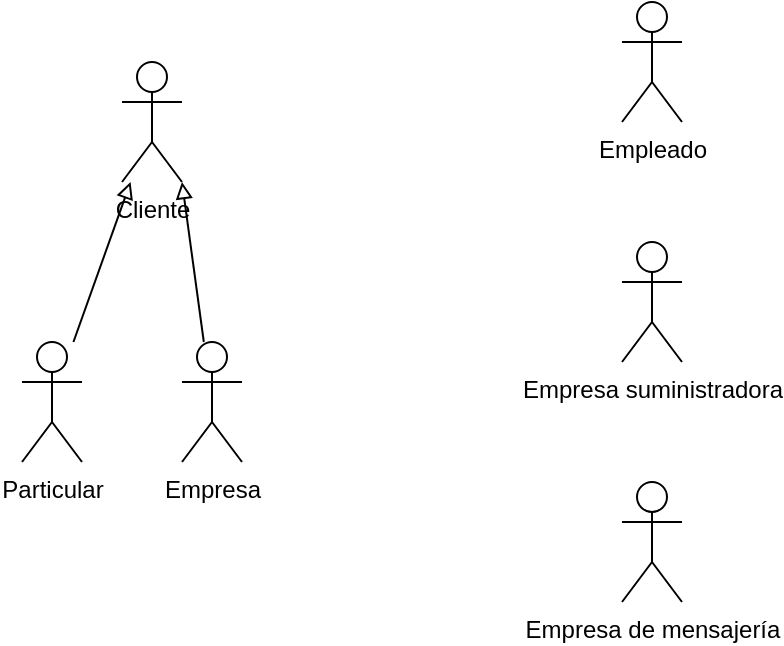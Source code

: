 <mxfile version="20.5.3" type="device" pages="3"><diagram id="Q-S22B8v9ARzJGJacGDs" name="actores"><mxGraphModel dx="898" dy="474" grid="1" gridSize="10" guides="1" tooltips="1" connect="1" arrows="1" fold="1" page="1" pageScale="1" pageWidth="827" pageHeight="1169" math="0" shadow="0"><root><mxCell id="0"/><mxCell id="1" parent="0"/><mxCell id="G8IMJFXt3ontE0E9pSvY-1" value="Cliente" style="shape=umlActor;verticalLabelPosition=bottom;verticalAlign=top;html=1;" vertex="1" parent="1"><mxGeometry x="250" y="170" width="30" height="60" as="geometry"/></mxCell><mxCell id="G8IMJFXt3ontE0E9pSvY-4" style="rounded=0;orthogonalLoop=1;jettySize=auto;html=1;endArrow=block;endFill=0;" edge="1" parent="1" source="G8IMJFXt3ontE0E9pSvY-2" target="G8IMJFXt3ontE0E9pSvY-1"><mxGeometry relative="1" as="geometry"/></mxCell><mxCell id="G8IMJFXt3ontE0E9pSvY-2" value="Particular" style="shape=umlActor;verticalLabelPosition=bottom;verticalAlign=top;html=1;" vertex="1" parent="1"><mxGeometry x="200" y="310" width="30" height="60" as="geometry"/></mxCell><mxCell id="G8IMJFXt3ontE0E9pSvY-5" style="edgeStyle=none;rounded=0;orthogonalLoop=1;jettySize=auto;html=1;entryX=1;entryY=1;entryDx=0;entryDy=0;entryPerimeter=0;endArrow=block;endFill=0;" edge="1" parent="1" source="G8IMJFXt3ontE0E9pSvY-3" target="G8IMJFXt3ontE0E9pSvY-1"><mxGeometry relative="1" as="geometry"/></mxCell><mxCell id="G8IMJFXt3ontE0E9pSvY-3" value="Empresa" style="shape=umlActor;verticalLabelPosition=bottom;verticalAlign=top;html=1;" vertex="1" parent="1"><mxGeometry x="280" y="310" width="30" height="60" as="geometry"/></mxCell><mxCell id="G8IMJFXt3ontE0E9pSvY-6" value="Empleado" style="shape=umlActor;verticalLabelPosition=bottom;verticalAlign=top;html=1;" vertex="1" parent="1"><mxGeometry x="500" y="140" width="30" height="60" as="geometry"/></mxCell><mxCell id="G8IMJFXt3ontE0E9pSvY-7" value="Empresa suministradora" style="shape=umlActor;verticalLabelPosition=bottom;verticalAlign=top;html=1;" vertex="1" parent="1"><mxGeometry x="500" y="260" width="30" height="60" as="geometry"/></mxCell><mxCell id="G8IMJFXt3ontE0E9pSvY-8" value="Empresa de mensajería" style="shape=umlActor;verticalLabelPosition=bottom;verticalAlign=top;html=1;" vertex="1" parent="1"><mxGeometry x="500" y="380" width="30" height="60" as="geometry"/></mxCell></root></mxGraphModel></diagram><diagram name="casos uso" id="AKfbSPYSNFrIxE8T9qA9"><mxGraphModel dx="898" dy="474" grid="1" gridSize="10" guides="1" tooltips="1" connect="1" arrows="1" fold="1" page="1" pageScale="1" pageWidth="827" pageHeight="1169" math="0" shadow="0"><root><mxCell id="sQcB64G2nIOY07C2rTde-0"/><mxCell id="sQcB64G2nIOY07C2rTde-1" parent="sQcB64G2nIOY07C2rTde-0"/><mxCell id="sQcB64G2nIOY07C2rTde-2" value="Cliente" style="shape=umlActor;verticalLabelPosition=bottom;verticalAlign=top;html=1;" vertex="1" parent="sQcB64G2nIOY07C2rTde-1"><mxGeometry x="81" y="140" width="30" height="60" as="geometry"/></mxCell><mxCell id="sQcB64G2nIOY07C2rTde-3" style="rounded=0;orthogonalLoop=1;jettySize=auto;html=1;endArrow=block;endFill=0;" edge="1" parent="sQcB64G2nIOY07C2rTde-1" source="sQcB64G2nIOY07C2rTde-4" target="sQcB64G2nIOY07C2rTde-2"><mxGeometry relative="1" as="geometry"/></mxCell><mxCell id="sQcB64G2nIOY07C2rTde-4" value="Particular" style="shape=umlActor;verticalLabelPosition=bottom;verticalAlign=top;html=1;" vertex="1" parent="sQcB64G2nIOY07C2rTde-1"><mxGeometry x="31" y="280" width="30" height="60" as="geometry"/></mxCell><mxCell id="sQcB64G2nIOY07C2rTde-5" style="edgeStyle=none;rounded=0;orthogonalLoop=1;jettySize=auto;html=1;entryX=1;entryY=1;entryDx=0;entryDy=0;entryPerimeter=0;endArrow=block;endFill=0;" edge="1" parent="sQcB64G2nIOY07C2rTde-1" source="sQcB64G2nIOY07C2rTde-6" target="sQcB64G2nIOY07C2rTde-2"><mxGeometry relative="1" as="geometry"/></mxCell><mxCell id="sQcB64G2nIOY07C2rTde-6" value="Empresa" style="shape=umlActor;verticalLabelPosition=bottom;verticalAlign=top;html=1;" vertex="1" parent="sQcB64G2nIOY07C2rTde-1"><mxGeometry x="111" y="280" width="30" height="60" as="geometry"/></mxCell><mxCell id="sQcB64G2nIOY07C2rTde-7" value="Empleado" style="shape=umlActor;verticalLabelPosition=bottom;verticalAlign=top;html=1;" vertex="1" parent="sQcB64G2nIOY07C2rTde-1"><mxGeometry x="670" y="140" width="30" height="60" as="geometry"/></mxCell><mxCell id="sQcB64G2nIOY07C2rTde-8" value="Empresa suministradora" style="shape=umlActor;verticalLabelPosition=bottom;verticalAlign=top;html=1;" vertex="1" parent="sQcB64G2nIOY07C2rTde-1"><mxGeometry x="670" y="260" width="30" height="60" as="geometry"/></mxCell><mxCell id="sQcB64G2nIOY07C2rTde-9" value="Empresa de mensajería" style="shape=umlActor;verticalLabelPosition=bottom;verticalAlign=top;html=1;" vertex="1" parent="sQcB64G2nIOY07C2rTde-1"><mxGeometry x="670" y="380" width="30" height="60" as="geometry"/></mxCell><mxCell id="XxI5sc91VAsLJQdI7JH1-0" value="realiza pedido" style="ellipse;whiteSpace=wrap;html=1;" vertex="1" parent="sQcB64G2nIOY07C2rTde-1"><mxGeometry x="230" y="100" width="100" height="50" as="geometry"/></mxCell><mxCell id="XxI5sc91VAsLJQdI7JH1-1" value="consulta estado" style="ellipse;whiteSpace=wrap;html=1;" vertex="1" parent="sQcB64G2nIOY07C2rTde-1"><mxGeometry x="230" y="180" width="100" height="50" as="geometry"/></mxCell><mxCell id="XxI5sc91VAsLJQdI7JH1-2" value="cancela pedido" style="ellipse;whiteSpace=wrap;html=1;" vertex="1" parent="sQcB64G2nIOY07C2rTde-1"><mxGeometry x="230" y="265" width="100" height="50" as="geometry"/></mxCell><mxCell id="XxI5sc91VAsLJQdI7JH1-3" value="publica catálogo productos" style="ellipse;whiteSpace=wrap;html=1;" vertex="1" parent="sQcB64G2nIOY07C2rTde-1"><mxGeometry x="400" y="60" width="100" height="50" as="geometry"/></mxCell><mxCell id="XxI5sc91VAsLJQdI7JH1-4" value="procesar orde de compras" style="ellipse;whiteSpace=wrap;html=1;" vertex="1" parent="sQcB64G2nIOY07C2rTde-1"><mxGeometry x="400" y="160" width="100" height="50" as="geometry"/></mxCell><mxCell id="XxI5sc91VAsLJQdI7JH1-5" value="procesar pedido particular" style="ellipse;whiteSpace=wrap;html=1;" vertex="1" parent="sQcB64G2nIOY07C2rTde-1"><mxGeometry x="334" y="330" width="100" height="50" as="geometry"/></mxCell><mxCell id="XxI5sc91VAsLJQdI7JH1-6" value="procesar pedido empresa" style="ellipse;whiteSpace=wrap;html=1;" vertex="1" parent="sQcB64G2nIOY07C2rTde-1"><mxGeometry x="480" y="330" width="100" height="50" as="geometry"/></mxCell><mxCell id="XxI5sc91VAsLJQdI7JH1-7" value="enviar productos" style="ellipse;whiteSpace=wrap;html=1;" vertex="1" parent="sQcB64G2nIOY07C2rTde-1"><mxGeometry x="400" y="400" width="100" height="50" as="geometry"/></mxCell></root></mxGraphModel></diagram><diagram name="Copia de casos uso" id="rN4CQViYwBAw7d3cOoAs"><mxGraphModel dx="898" dy="474" grid="1" gridSize="10" guides="1" tooltips="1" connect="1" arrows="1" fold="1" page="1" pageScale="1" pageWidth="827" pageHeight="1169" math="0" shadow="0"><root><mxCell id="r1kugqePEQUGEySg2TxS-0"/><mxCell id="r1kugqePEQUGEySg2TxS-1" parent="r1kugqePEQUGEySg2TxS-0"/><mxCell id="B58kFZ2H41Ln7Xl_f1yh-7" value="sistema compras por internet" style="shape=umlFrame;whiteSpace=wrap;html=1;width=93;height=30;" vertex="1" parent="r1kugqePEQUGEySg2TxS-1"><mxGeometry x="187" y="10" width="423" height="450" as="geometry"/></mxCell><mxCell id="olSLDXyKjdEp5K4eD3mN-7" style="edgeStyle=none;rounded=0;orthogonalLoop=1;jettySize=auto;html=1;entryX=0;entryY=0.75;entryDx=0;entryDy=0;endArrow=none;endFill=0;" edge="1" parent="r1kugqePEQUGEySg2TxS-1" source="r1kugqePEQUGEySg2TxS-2" target="olSLDXyKjdEp5K4eD3mN-3"><mxGeometry relative="1" as="geometry"/></mxCell><mxCell id="olSLDXyKjdEp5K4eD3mN-8" style="edgeStyle=none;rounded=0;orthogonalLoop=1;jettySize=auto;html=1;entryX=0;entryY=0.5;entryDx=0;entryDy=0;endArrow=none;endFill=0;" edge="1" parent="r1kugqePEQUGEySg2TxS-1" source="r1kugqePEQUGEySg2TxS-2" target="r1kugqePEQUGEySg2TxS-11"><mxGeometry relative="1" as="geometry"/></mxCell><mxCell id="olSLDXyKjdEp5K4eD3mN-9" style="edgeStyle=none;rounded=0;orthogonalLoop=1;jettySize=auto;html=1;entryX=0;entryY=0.5;entryDx=0;entryDy=0;endArrow=none;endFill=0;" edge="1" parent="r1kugqePEQUGEySg2TxS-1" source="r1kugqePEQUGEySg2TxS-2" target="r1kugqePEQUGEySg2TxS-12"><mxGeometry relative="1" as="geometry"/></mxCell><mxCell id="r1kugqePEQUGEySg2TxS-2" value="Cliente" style="shape=umlActor;verticalLabelPosition=bottom;verticalAlign=top;html=1;" vertex="1" parent="r1kugqePEQUGEySg2TxS-1"><mxGeometry x="81" y="100" width="30" height="60" as="geometry"/></mxCell><mxCell id="r1kugqePEQUGEySg2TxS-3" style="rounded=0;orthogonalLoop=1;jettySize=auto;html=1;endArrow=block;endFill=0;" edge="1" parent="r1kugqePEQUGEySg2TxS-1" source="r1kugqePEQUGEySg2TxS-4" target="r1kugqePEQUGEySg2TxS-2"><mxGeometry relative="1" as="geometry"/></mxCell><mxCell id="r1kugqePEQUGEySg2TxS-4" value="Particular" style="shape=umlActor;verticalLabelPosition=bottom;verticalAlign=top;html=1;" vertex="1" parent="r1kugqePEQUGEySg2TxS-1"><mxGeometry x="31" y="280" width="30" height="60" as="geometry"/></mxCell><mxCell id="r1kugqePEQUGEySg2TxS-5" style="edgeStyle=none;rounded=0;orthogonalLoop=1;jettySize=auto;html=1;entryX=1;entryY=1;entryDx=0;entryDy=0;entryPerimeter=0;endArrow=block;endFill=0;" edge="1" parent="r1kugqePEQUGEySg2TxS-1" source="r1kugqePEQUGEySg2TxS-6" target="r1kugqePEQUGEySg2TxS-2"><mxGeometry relative="1" as="geometry"/></mxCell><mxCell id="r1kugqePEQUGEySg2TxS-6" value="Empresa" style="shape=umlActor;verticalLabelPosition=bottom;verticalAlign=top;html=1;" vertex="1" parent="r1kugqePEQUGEySg2TxS-1"><mxGeometry x="111" y="280" width="30" height="60" as="geometry"/></mxCell><mxCell id="B58kFZ2H41Ln7Xl_f1yh-0" style="edgeStyle=none;rounded=0;orthogonalLoop=1;jettySize=auto;html=1;entryX=1;entryY=0.5;entryDx=0;entryDy=0;endArrow=none;endFill=0;" edge="1" parent="r1kugqePEQUGEySg2TxS-1" source="r1kugqePEQUGEySg2TxS-7" target="r1kugqePEQUGEySg2TxS-13"><mxGeometry relative="1" as="geometry"/></mxCell><mxCell id="B58kFZ2H41Ln7Xl_f1yh-4" style="edgeStyle=none;rounded=0;orthogonalLoop=1;jettySize=auto;html=1;endArrow=none;endFill=0;" edge="1" parent="r1kugqePEQUGEySg2TxS-1" source="r1kugqePEQUGEySg2TxS-7"><mxGeometry relative="1" as="geometry"><mxPoint x="500" y="250" as="targetPoint"/></mxGeometry></mxCell><mxCell id="r1kugqePEQUGEySg2TxS-7" value="Empleado" style="shape=umlActor;verticalLabelPosition=bottom;verticalAlign=top;html=1;" vertex="1" parent="r1kugqePEQUGEySg2TxS-1"><mxGeometry x="670" y="140" width="30" height="60" as="geometry"/></mxCell><mxCell id="B58kFZ2H41Ln7Xl_f1yh-5" style="edgeStyle=none;rounded=0;orthogonalLoop=1;jettySize=auto;html=1;entryX=1;entryY=0.5;entryDx=0;entryDy=0;endArrow=none;endFill=0;" edge="1" parent="r1kugqePEQUGEySg2TxS-1" source="r1kugqePEQUGEySg2TxS-8" target="r1kugqePEQUGEySg2TxS-14"><mxGeometry relative="1" as="geometry"/></mxCell><mxCell id="r1kugqePEQUGEySg2TxS-8" value="Empresa suministradora" style="shape=umlActor;verticalLabelPosition=bottom;verticalAlign=top;html=1;" vertex="1" parent="r1kugqePEQUGEySg2TxS-1"><mxGeometry x="671" y="235" width="30" height="60" as="geometry"/></mxCell><mxCell id="B58kFZ2H41Ln7Xl_f1yh-6" style="edgeStyle=none;rounded=0;orthogonalLoop=1;jettySize=auto;html=1;entryX=1;entryY=0.5;entryDx=0;entryDy=0;endArrow=none;endFill=0;" edge="1" parent="r1kugqePEQUGEySg2TxS-1" source="r1kugqePEQUGEySg2TxS-9" target="r1kugqePEQUGEySg2TxS-17"><mxGeometry relative="1" as="geometry"/></mxCell><mxCell id="r1kugqePEQUGEySg2TxS-9" value="Empresa de mensajería" style="shape=umlActor;verticalLabelPosition=bottom;verticalAlign=top;html=1;" vertex="1" parent="r1kugqePEQUGEySg2TxS-1"><mxGeometry x="670" y="393" width="30" height="60" as="geometry"/></mxCell><mxCell id="r1kugqePEQUGEySg2TxS-11" value="consulta estado" style="ellipse;whiteSpace=wrap;html=1;" vertex="1" parent="r1kugqePEQUGEySg2TxS-1"><mxGeometry x="230" y="180" width="100" height="50" as="geometry"/></mxCell><mxCell id="r1kugqePEQUGEySg2TxS-12" value="cancela pedido" style="ellipse;whiteSpace=wrap;html=1;" vertex="1" parent="r1kugqePEQUGEySg2TxS-1"><mxGeometry x="230" y="265" width="100" height="50" as="geometry"/></mxCell><mxCell id="r1kugqePEQUGEySg2TxS-13" value="publica catálogo productos" style="ellipse;whiteSpace=wrap;html=1;" vertex="1" parent="r1kugqePEQUGEySg2TxS-1"><mxGeometry x="480" y="145" width="100" height="50" as="geometry"/></mxCell><mxCell id="B58kFZ2H41Ln7Xl_f1yh-3" value="&amp;lt;&amp;lt;include&amp;gt;&amp;gt;" style="edgeStyle=none;rounded=0;orthogonalLoop=1;jettySize=auto;html=1;entryX=0.584;entryY=-0.002;entryDx=0;entryDy=0;entryPerimeter=0;endArrow=open;endFill=0;dashed=1;" edge="1" parent="r1kugqePEQUGEySg2TxS-1" source="r1kugqePEQUGEySg2TxS-14" target="r1kugqePEQUGEySg2TxS-17"><mxGeometry relative="1" as="geometry"/></mxCell><mxCell id="r1kugqePEQUGEySg2TxS-14" value="procesar orde de compras" style="ellipse;whiteSpace=wrap;html=1;" vertex="1" parent="r1kugqePEQUGEySg2TxS-1"><mxGeometry x="410" y="240" width="100" height="50" as="geometry"/></mxCell><mxCell id="B58kFZ2H41Ln7Xl_f1yh-1" style="edgeStyle=none;rounded=0;orthogonalLoop=1;jettySize=auto;html=1;endArrow=block;endFill=0;" edge="1" parent="r1kugqePEQUGEySg2TxS-1" source="r1kugqePEQUGEySg2TxS-15" target="r1kugqePEQUGEySg2TxS-14"><mxGeometry relative="1" as="geometry"/></mxCell><mxCell id="r1kugqePEQUGEySg2TxS-15" value="procesar pedido particular" style="ellipse;whiteSpace=wrap;html=1;" vertex="1" parent="r1kugqePEQUGEySg2TxS-1"><mxGeometry x="310" y="330" width="100" height="50" as="geometry"/></mxCell><mxCell id="B58kFZ2H41Ln7Xl_f1yh-2" style="edgeStyle=none;rounded=0;orthogonalLoop=1;jettySize=auto;html=1;entryX=1;entryY=1;entryDx=0;entryDy=0;endArrow=block;endFill=0;" edge="1" parent="r1kugqePEQUGEySg2TxS-1" source="r1kugqePEQUGEySg2TxS-16" target="r1kugqePEQUGEySg2TxS-14"><mxGeometry relative="1" as="geometry"/></mxCell><mxCell id="r1kugqePEQUGEySg2TxS-16" value="procesar pedido empresa" style="ellipse;whiteSpace=wrap;html=1;" vertex="1" parent="r1kugqePEQUGEySg2TxS-1"><mxGeometry x="498" y="330" width="100" height="50" as="geometry"/></mxCell><mxCell id="r1kugqePEQUGEySg2TxS-17" value="enviar productos" style="ellipse;whiteSpace=wrap;html=1;" vertex="1" parent="r1kugqePEQUGEySg2TxS-1"><mxGeometry x="400" y="400" width="100" height="50" as="geometry"/></mxCell><mxCell id="olSLDXyKjdEp5K4eD3mN-0" value="" style="shape=ellipse;container=1;horizontal=1;horizontalStack=0;resizeParent=1;resizeParentMax=0;resizeLast=0;html=1;dashed=0;collapsible=0;" vertex="1" parent="r1kugqePEQUGEySg2TxS-1"><mxGeometry x="210" y="40" width="180" height="120" as="geometry"/></mxCell><mxCell id="olSLDXyKjdEp5K4eD3mN-1" value="realizar pedido" style="html=1;strokeColor=none;fillColor=none;align=center;verticalAlign=middle;rotatable=0;" vertex="1" parent="olSLDXyKjdEp5K4eD3mN-0"><mxGeometry width="180" height="30" as="geometry"/></mxCell><mxCell id="olSLDXyKjdEp5K4eD3mN-2" value="" style="line;strokeWidth=1;fillColor=none;rotatable=0;labelPosition=right;points=[];portConstraint=eastwest;dashed=0;resizeWidth=1;" vertex="1" parent="olSLDXyKjdEp5K4eD3mN-0"><mxGeometry x="9" y="30" width="162" height="10" as="geometry"/></mxCell><mxCell id="olSLDXyKjdEp5K4eD3mN-3" value="extension points" style="text;html=1;align=center;verticalAlign=middle;rotatable=0;fillColor=none;strokeColor=none;" vertex="1" parent="olSLDXyKjdEp5K4eD3mN-0"><mxGeometry y="40" width="180" height="30" as="geometry"/></mxCell><mxCell id="olSLDXyKjdEp5K4eD3mN-4" value="establecer prioridad" style="text;html=1;align=left;verticalAlign=middle;rotatable=0;spacingLeft=25;fillColor=none;strokeColor=none;" vertex="1" parent="olSLDXyKjdEp5K4eD3mN-0"><mxGeometry y="70" width="180" height="30" as="geometry"/></mxCell><mxCell id="olSLDXyKjdEp5K4eD3mN-6" value="&amp;lt;&amp;lt;extends&amp;gt;&amp;gt;" style="edgeStyle=none;rounded=0;orthogonalLoop=1;jettySize=auto;html=1;entryX=1;entryY=0.5;entryDx=0;entryDy=0;endArrow=open;endFill=0;dashed=1;" edge="1" parent="r1kugqePEQUGEySg2TxS-1" source="olSLDXyKjdEp5K4eD3mN-5" target="olSLDXyKjdEp5K4eD3mN-3"><mxGeometry relative="1" as="geometry"/></mxCell><mxCell id="olSLDXyKjdEp5K4eD3mN-5" value="realizar pedido urgente" style="ellipse;whiteSpace=wrap;html=1;" vertex="1" parent="r1kugqePEQUGEySg2TxS-1"><mxGeometry x="487" y="70" width="100" height="50" as="geometry"/></mxCell></root></mxGraphModel></diagram></mxfile>